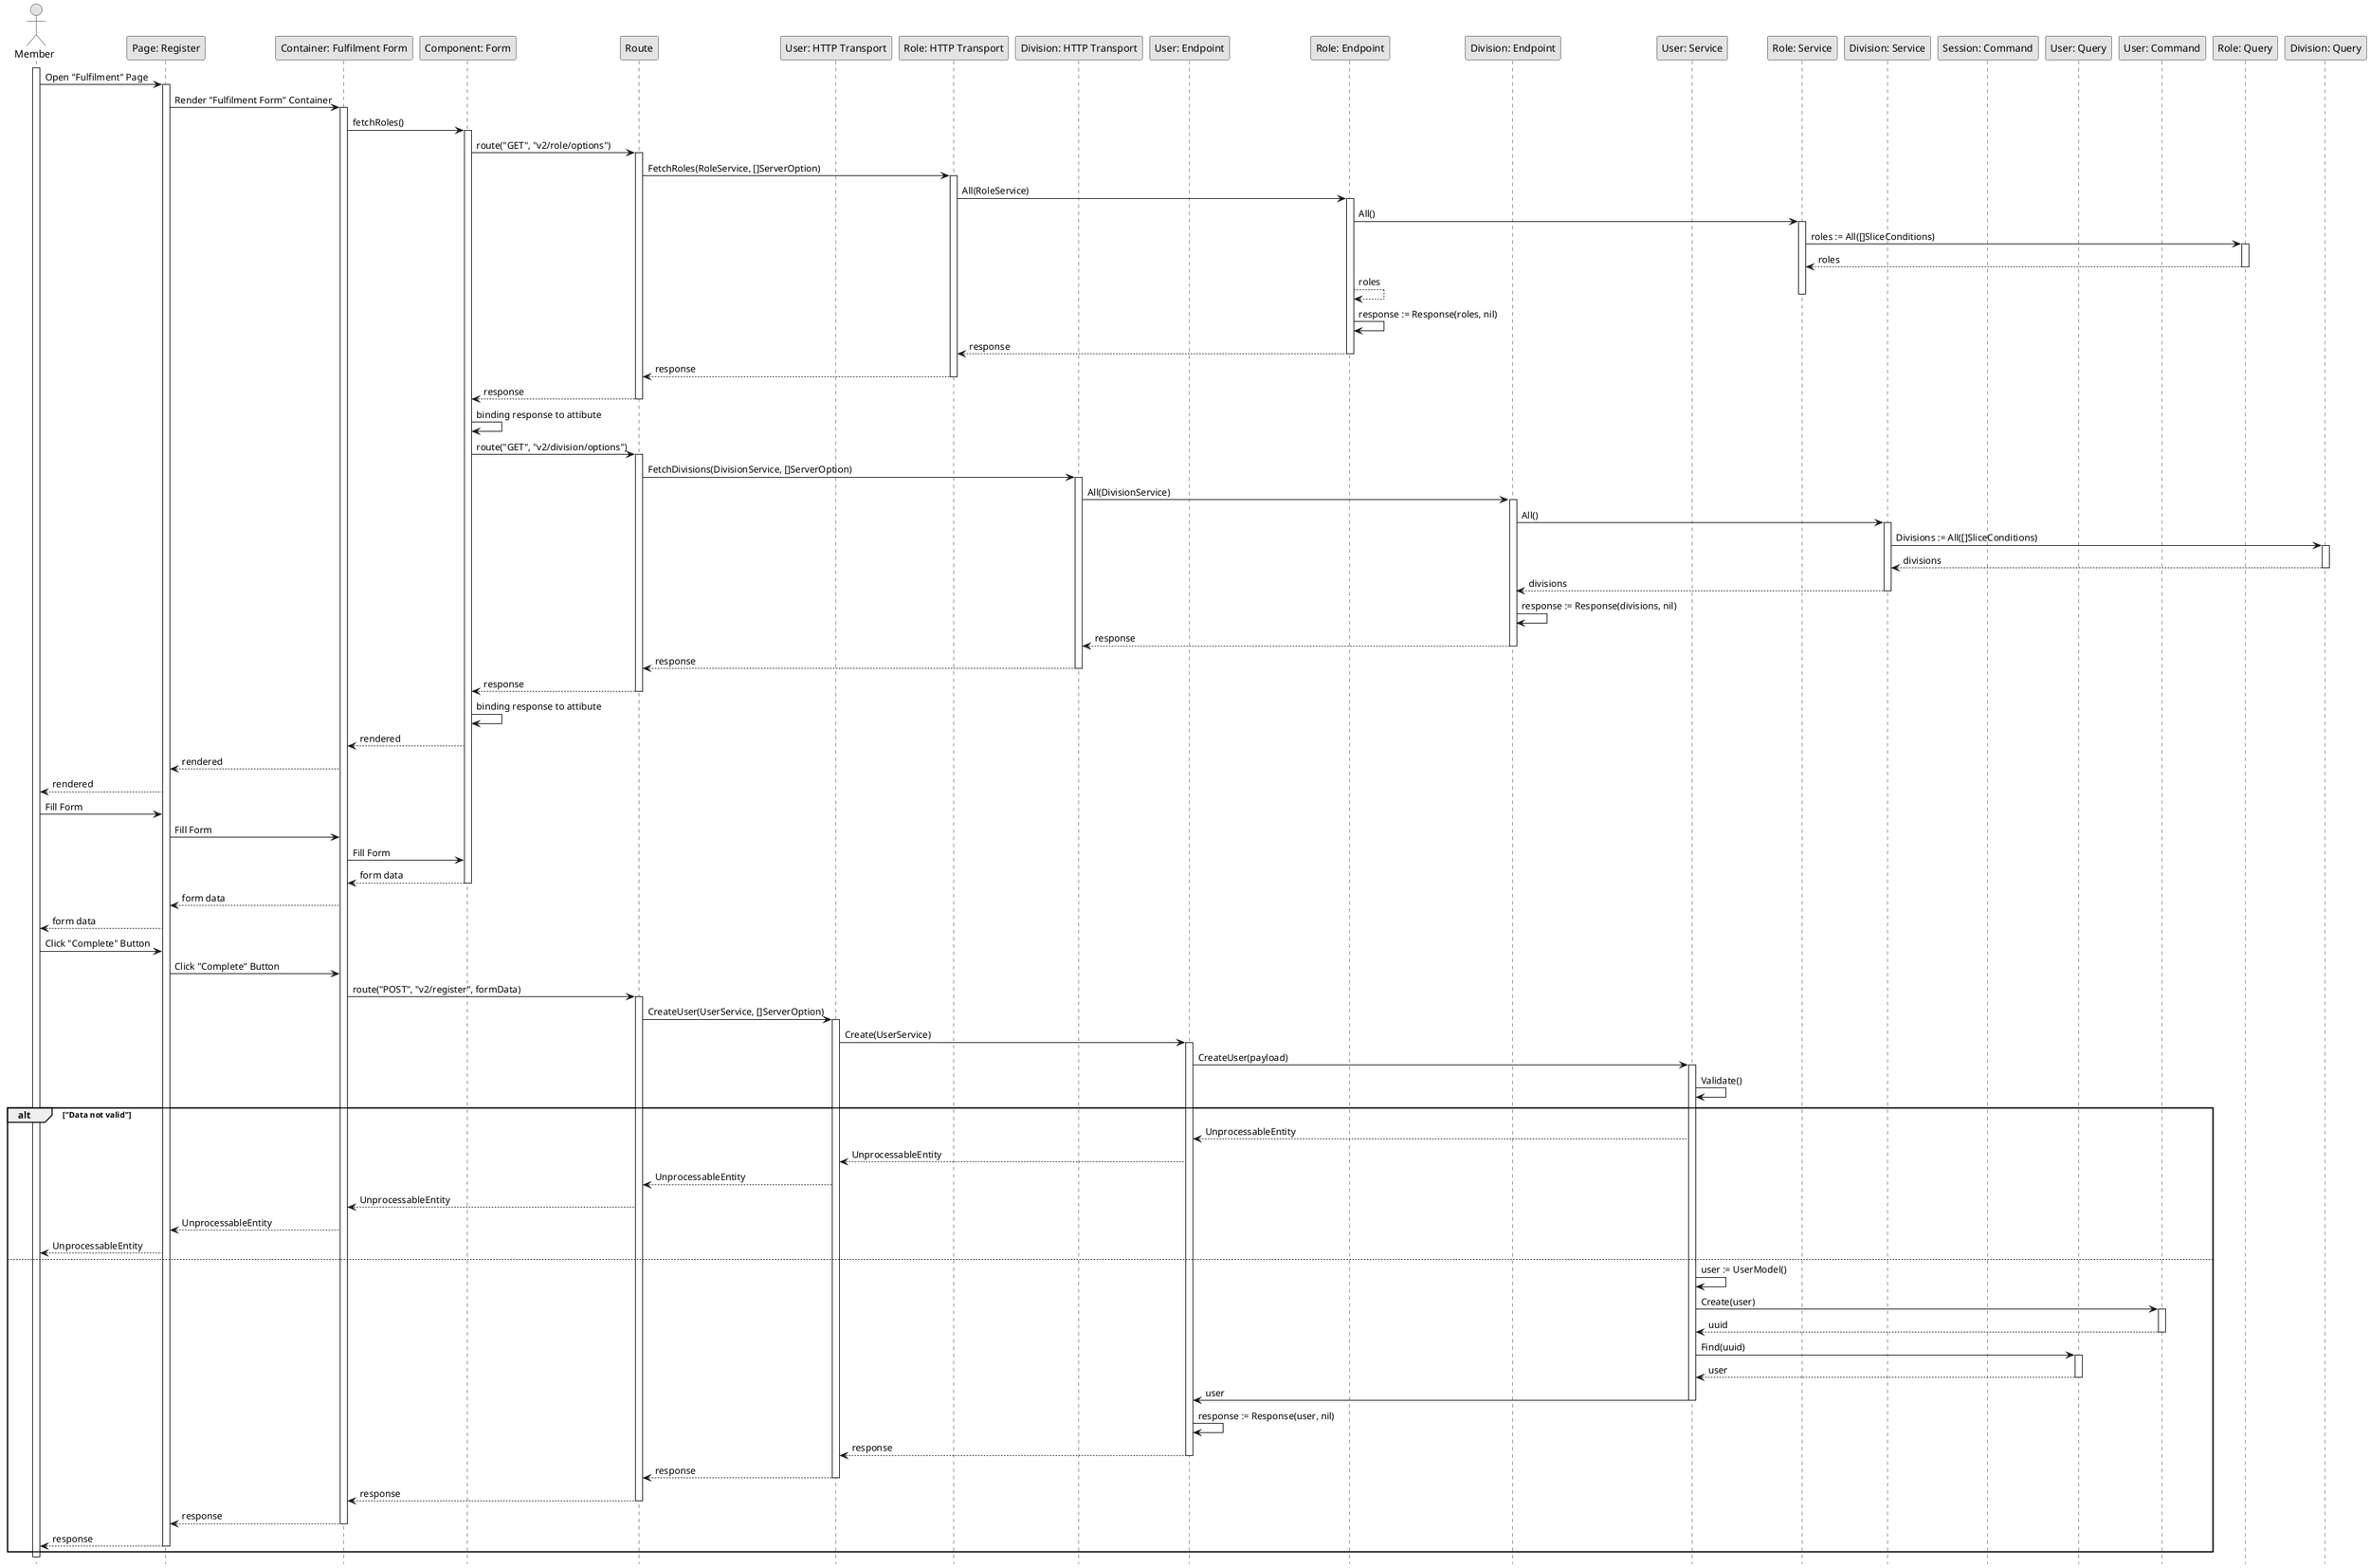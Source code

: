 @startuml Register

skinparam Monochrome true
skinparam Shadowing false
hide footbox

actor Member
participant "Page: Register" as RegisterPage
participant "Container: Fulfilment Form" as FulfilmentFormContainer
participant "Component: Form" as FulfilmentFormComponent
participant "Route" as Route
participant "User: HTTP Transport" as UserHTTPTransport
participant "Role: HTTP Transport" as RoleHTTPTransport
participant "Division: HTTP Transport" as DivisionHTTPTransport
participant "User: Endpoint" as UserEndpoint
participant "Role: Endpoint" as RoleEndpoint
participant "Division: Endpoint" as DivisionEndpoint
participant "User: Service" as UserService
participant "Role: Service" as RoleService
participant "Division: Service" as DivisionService
participant "Session: Command" as SessionCommand
participant "User: Query" as UserQuery
participant "User: Command" as UserCommand
participant "Role: Query" as RoleQuery
participant "Division: Query" as DivisionQuery

activate Member

' Load Data
Member->RegisterPage: Open "Fulfilment" Page
activate RegisterPage
RegisterPage->FulfilmentFormContainer: Render "Fulfilment Form" Container
activate FulfilmentFormContainer
FulfilmentFormContainer->FulfilmentFormComponent: fetchRoles()

' Fetch Roles
activate FulfilmentFormComponent
FulfilmentFormComponent->Route: route("GET", "v2/role/options")
activate Route
Route->RoleHTTPTransport: FetchRoles(RoleService, []ServerOption)
activate RoleHTTPTransport
RoleHTTPTransport->RoleEndpoint: All(RoleService)
activate RoleEndpoint
RoleEndpoint->RoleService: All()
activate RoleService
RoleService->RoleQuery: roles := All([]SliceConditions)
activate RoleQuery
RoleQuery-->RoleService: roles
deactivate RoleQuery
RoleEndpoint-->RoleEndpoint: roles
deactivate RoleService
RoleEndpoint->RoleEndpoint: response := Response(roles, nil)
RoleEndpoint-->RoleHTTPTransport: response
deactivate RoleEndpoint
RoleHTTPTransport-->Route: response
deactivate RoleHTTPTransport
Route-->FulfilmentFormComponent: response
deactivate Route
FulfilmentFormComponent->FulfilmentFormComponent: binding response to attibute
' End Fetch Roles

' Fetch Division
FulfilmentFormComponent->Route: route("GET", "v2/division/options")
activate Route
Route->DivisionHTTPTransport: FetchDivisions(DivisionService, []ServerOption)
activate DivisionHTTPTransport
DivisionHTTPTransport->DivisionEndpoint: All(DivisionService)
activate DivisionEndpoint
DivisionEndpoint->DivisionService: All()
activate DivisionService
DivisionService->DivisionQuery: Divisions := All([]SliceConditions)
activate DivisionQuery
DivisionQuery-->DivisionService: divisions
deactivate DivisionQuery
DivisionService-->DivisionEndpoint: divisions
deactivate DivisionService
DivisionEndpoint->DivisionEndpoint: response := Response(divisions, nil)
DivisionEndpoint-->DivisionHTTPTransport: response
deactivate DivisionEndpoint
DivisionHTTPTransport-->Route: response
deactivate DivisionHTTPTransport
Route-->FulfilmentFormComponent: response
deactivate Route
FulfilmentFormComponent->FulfilmentFormComponent: binding response to attibute
' End Fetch Division

FulfilmentFormComponent-->FulfilmentFormContainer: rendered
FulfilmentFormContainer-->RegisterPage: rendered
RegisterPage-->Member: rendered
' End Load Data

' Fill Data
Member->RegisterPage: Fill Form
RegisterPage->FulfilmentFormContainer: Fill Form
FulfilmentFormContainer->FulfilmentFormComponent: Fill Form
FulfilmentFormComponent-->FulfilmentFormContainer: form data
deactivate FulfilmentFormComponent
FulfilmentFormContainer-->RegisterPage: form data
RegisterPage-->Member: form data
' End Fill Data

Member->RegisterPage: Click "Complete" Button
RegisterPage->FulfilmentFormContainer: Click "Complete" Button
FulfilmentFormContainer->Route: route("POST", "v2/register", formData)
activate Route
Route->UserHTTPTransport: CreateUser(UserService, []ServerOption)
activate UserHTTPTransport
UserHTTPTransport->UserEndpoint: Create(UserService)
activate UserEndpoint
UserEndpoint->UserService: CreateUser(payload)
activate UserService
UserService->UserService: Validate()

alt "Data not valid"
    UserService-->UserEndpoint: UnprocessableEntity
    UserEndpoint-->UserHTTPTransport: UnprocessableEntity
    UserHTTPTransport-->Route: UnprocessableEntity
    Route-->FulfilmentFormContainer: UnprocessableEntity
    FulfilmentFormContainer-->RegisterPage: UnprocessableEntity
    RegisterPage-->Member: UnprocessableEntity
else
    UserService->UserService: user := UserModel()
    UserService->UserCommand: Create(user)
    activate UserCommand
    UserCommand-->UserService: uuid
    deactivate UserCommand
    UserService->UserQuery: Find(uuid)
    activate UserQuery
    UserQuery-->UserService: user
    deactivate UserQuery
    UserService->UserEndpoint: user
    deactivate UserService
    UserEndpoint->UserEndpoint:  response := Response(user, nil)
    UserEndpoint-->UserHTTPTransport: response
    deactivate UserEndpoint
    UserHTTPTransport-->Route: response
    deactivate UserHTTPTransport
    Route-->FulfilmentFormContainer: response
    deactivate Route
    FulfilmentFormContainer-->RegisterPage: response
    deactivate FulfilmentFormContainer
    RegisterPage-->Member: response
    deactivate RegisterPage
end

deactivate Member

@enduml